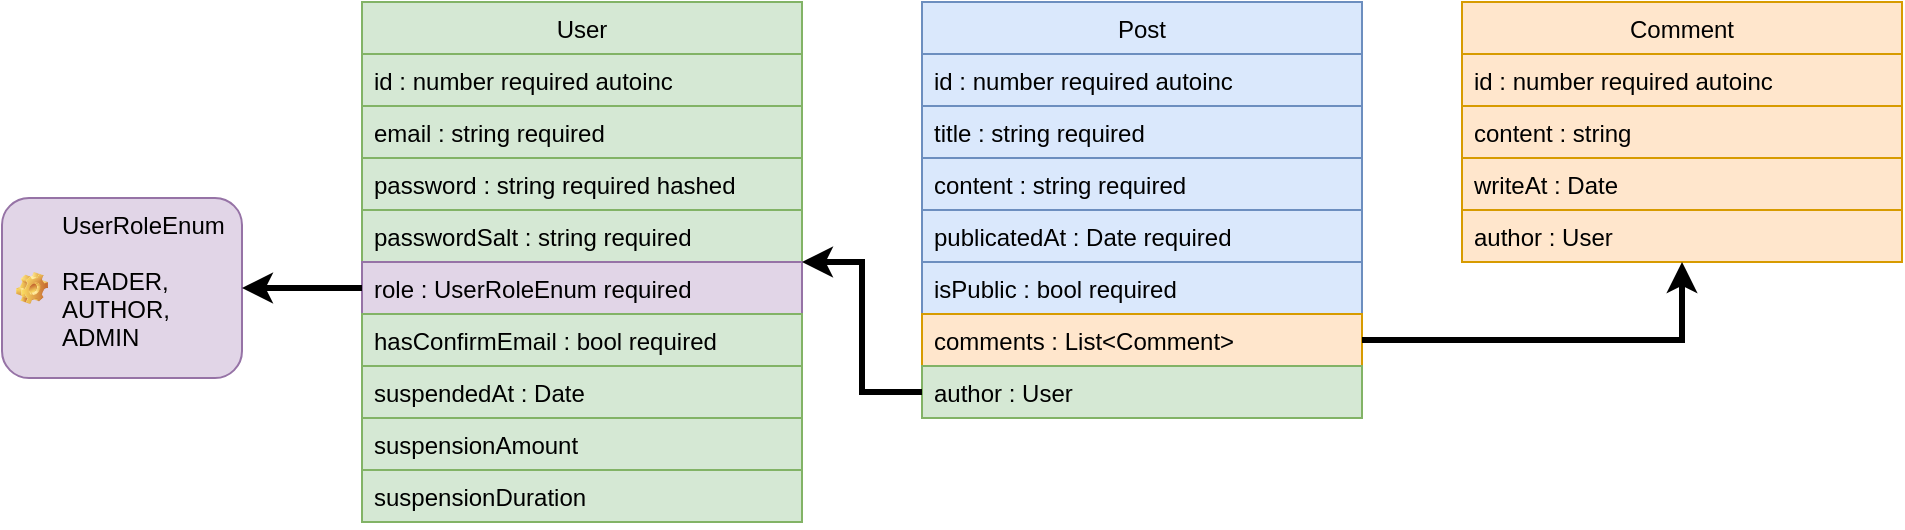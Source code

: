 <mxfile version="17.1.2" type="device"><diagram id="ZAT42v0xHdvaXWd3gCpn" name="Page-1"><mxGraphModel dx="1609" dy="449" grid="1" gridSize="10" guides="1" tooltips="1" connect="1" arrows="1" fold="1" page="1" pageScale="1" pageWidth="827" pageHeight="1169" math="0" shadow="0"><root><mxCell id="0"/><mxCell id="1" parent="0"/><mxCell id="Df4v-tLGyBBNyDwsTaLL-1" value="User" style="swimlane;fontStyle=0;childLayout=stackLayout;horizontal=1;startSize=26;fillColor=#d5e8d4;horizontalStack=0;resizeParent=1;resizeParentMax=0;resizeLast=0;collapsible=1;marginBottom=0;strokeColor=#82b366;" vertex="1" parent="1"><mxGeometry x="110" y="140" width="220" height="260" as="geometry"/></mxCell><mxCell id="Df4v-tLGyBBNyDwsTaLL-2" value="id : number required autoinc " style="text;strokeColor=#82b366;fillColor=#d5e8d4;align=left;verticalAlign=top;spacingLeft=4;spacingRight=4;overflow=hidden;rotatable=0;points=[[0,0.5],[1,0.5]];portConstraint=eastwest;" vertex="1" parent="Df4v-tLGyBBNyDwsTaLL-1"><mxGeometry y="26" width="220" height="26" as="geometry"/></mxCell><mxCell id="Df4v-tLGyBBNyDwsTaLL-3" value="email : string required" style="text;strokeColor=#82b366;fillColor=#d5e8d4;align=left;verticalAlign=top;spacingLeft=4;spacingRight=4;overflow=hidden;rotatable=0;points=[[0,0.5],[1,0.5]];portConstraint=eastwest;" vertex="1" parent="Df4v-tLGyBBNyDwsTaLL-1"><mxGeometry y="52" width="220" height="26" as="geometry"/></mxCell><mxCell id="Df4v-tLGyBBNyDwsTaLL-6" value="password : string required hashed" style="text;strokeColor=#82b366;fillColor=#d5e8d4;align=left;verticalAlign=top;spacingLeft=4;spacingRight=4;overflow=hidden;rotatable=0;points=[[0,0.5],[1,0.5]];portConstraint=eastwest;" vertex="1" parent="Df4v-tLGyBBNyDwsTaLL-1"><mxGeometry y="78" width="220" height="26" as="geometry"/></mxCell><mxCell id="Df4v-tLGyBBNyDwsTaLL-7" value="passwordSalt : string required" style="text;strokeColor=#82b366;fillColor=#d5e8d4;align=left;verticalAlign=top;spacingLeft=4;spacingRight=4;overflow=hidden;rotatable=0;points=[[0,0.5],[1,0.5]];portConstraint=eastwest;" vertex="1" parent="Df4v-tLGyBBNyDwsTaLL-1"><mxGeometry y="104" width="220" height="26" as="geometry"/></mxCell><mxCell id="Df4v-tLGyBBNyDwsTaLL-8" value="role : UserRoleEnum required" style="text;strokeColor=#9673a6;fillColor=#e1d5e7;align=left;verticalAlign=top;spacingLeft=4;spacingRight=4;overflow=hidden;rotatable=0;points=[[0,0.5],[1,0.5]];portConstraint=eastwest;" vertex="1" parent="Df4v-tLGyBBNyDwsTaLL-1"><mxGeometry y="130" width="220" height="26" as="geometry"/></mxCell><mxCell id="Df4v-tLGyBBNyDwsTaLL-4" value="hasConfirmEmail : bool required" style="text;strokeColor=#82b366;fillColor=#d5e8d4;align=left;verticalAlign=top;spacingLeft=4;spacingRight=4;overflow=hidden;rotatable=0;points=[[0,0.5],[1,0.5]];portConstraint=eastwest;" vertex="1" parent="Df4v-tLGyBBNyDwsTaLL-1"><mxGeometry y="156" width="220" height="26" as="geometry"/></mxCell><mxCell id="Df4v-tLGyBBNyDwsTaLL-9" value="suspendedAt : Date" style="text;strokeColor=#82b366;fillColor=#d5e8d4;align=left;verticalAlign=top;spacingLeft=4;spacingRight=4;overflow=hidden;rotatable=0;points=[[0,0.5],[1,0.5]];portConstraint=eastwest;" vertex="1" parent="Df4v-tLGyBBNyDwsTaLL-1"><mxGeometry y="182" width="220" height="26" as="geometry"/></mxCell><mxCell id="Df4v-tLGyBBNyDwsTaLL-10" value="suspensionAmount" style="text;strokeColor=#82b366;fillColor=#d5e8d4;align=left;verticalAlign=top;spacingLeft=4;spacingRight=4;overflow=hidden;rotatable=0;points=[[0,0.5],[1,0.5]];portConstraint=eastwest;" vertex="1" parent="Df4v-tLGyBBNyDwsTaLL-1"><mxGeometry y="208" width="220" height="26" as="geometry"/></mxCell><mxCell id="Df4v-tLGyBBNyDwsTaLL-11" value="suspensionDuration" style="text;strokeColor=#82b366;fillColor=#d5e8d4;align=left;verticalAlign=top;spacingLeft=4;spacingRight=4;overflow=hidden;rotatable=0;points=[[0,0.5],[1,0.5]];portConstraint=eastwest;" vertex="1" parent="Df4v-tLGyBBNyDwsTaLL-1"><mxGeometry y="234" width="220" height="26" as="geometry"/></mxCell><mxCell id="Df4v-tLGyBBNyDwsTaLL-5" value="UserRoleEnum&#10;&#10;READER,&#10;AUTHOR,&#10;ADMIN" style="label;fontStyle=0;strokeColor=#9673a6;fillColor=#e1d5e7;align=left;verticalAlign=top;overflow=hidden;spacingLeft=28;spacingRight=4;rotatable=0;points=[[0,0.5],[1,0.5]];portConstraint=eastwest;imageWidth=16;imageHeight=16;image=img/clipart/Gear_128x128.png" vertex="1" parent="1"><mxGeometry x="-70" y="238" width="120" height="90" as="geometry"/></mxCell><mxCell id="Df4v-tLGyBBNyDwsTaLL-12" style="edgeStyle=orthogonalEdgeStyle;rounded=0;orthogonalLoop=1;jettySize=auto;html=1;strokeWidth=3;fillColor=#d5e8d4;strokeColor=#000000;" edge="1" parent="1" source="Df4v-tLGyBBNyDwsTaLL-8" target="Df4v-tLGyBBNyDwsTaLL-5"><mxGeometry relative="1" as="geometry"/></mxCell><mxCell id="Df4v-tLGyBBNyDwsTaLL-13" value="Post" style="swimlane;fontStyle=0;childLayout=stackLayout;horizontal=1;startSize=26;fillColor=#dae8fc;horizontalStack=0;resizeParent=1;resizeParentMax=0;resizeLast=0;collapsible=1;marginBottom=0;strokeColor=#6c8ebf;" vertex="1" parent="1"><mxGeometry x="390" y="140" width="220" height="208" as="geometry"/></mxCell><mxCell id="Df4v-tLGyBBNyDwsTaLL-14" value="id : number required autoinc " style="text;strokeColor=#6c8ebf;fillColor=#dae8fc;align=left;verticalAlign=top;spacingLeft=4;spacingRight=4;overflow=hidden;rotatable=0;points=[[0,0.5],[1,0.5]];portConstraint=eastwest;" vertex="1" parent="Df4v-tLGyBBNyDwsTaLL-13"><mxGeometry y="26" width="220" height="26" as="geometry"/></mxCell><mxCell id="Df4v-tLGyBBNyDwsTaLL-15" value="title : string required" style="text;strokeColor=#6c8ebf;fillColor=#dae8fc;align=left;verticalAlign=top;spacingLeft=4;spacingRight=4;overflow=hidden;rotatable=0;points=[[0,0.5],[1,0.5]];portConstraint=eastwest;" vertex="1" parent="Df4v-tLGyBBNyDwsTaLL-13"><mxGeometry y="52" width="220" height="26" as="geometry"/></mxCell><mxCell id="Df4v-tLGyBBNyDwsTaLL-16" value="content : string required" style="text;strokeColor=#6c8ebf;fillColor=#dae8fc;align=left;verticalAlign=top;spacingLeft=4;spacingRight=4;overflow=hidden;rotatable=0;points=[[0,0.5],[1,0.5]];portConstraint=eastwest;" vertex="1" parent="Df4v-tLGyBBNyDwsTaLL-13"><mxGeometry y="78" width="220" height="26" as="geometry"/></mxCell><mxCell id="Df4v-tLGyBBNyDwsTaLL-17" value="publicatedAt : Date required" style="text;strokeColor=#6c8ebf;fillColor=#dae8fc;align=left;verticalAlign=top;spacingLeft=4;spacingRight=4;overflow=hidden;rotatable=0;points=[[0,0.5],[1,0.5]];portConstraint=eastwest;" vertex="1" parent="Df4v-tLGyBBNyDwsTaLL-13"><mxGeometry y="104" width="220" height="26" as="geometry"/></mxCell><mxCell id="Df4v-tLGyBBNyDwsTaLL-18" value="isPublic : bool required" style="text;strokeColor=#6c8ebf;fillColor=#dae8fc;align=left;verticalAlign=top;spacingLeft=4;spacingRight=4;overflow=hidden;rotatable=0;points=[[0,0.5],[1,0.5]];portConstraint=eastwest;" vertex="1" parent="Df4v-tLGyBBNyDwsTaLL-13"><mxGeometry y="130" width="220" height="26" as="geometry"/></mxCell><mxCell id="Df4v-tLGyBBNyDwsTaLL-19" value="comments : List&lt;Comment&gt;" style="text;strokeColor=#d79b00;fillColor=#ffe6cc;align=left;verticalAlign=top;spacingLeft=4;spacingRight=4;overflow=hidden;rotatable=0;points=[[0,0.5],[1,0.5]];portConstraint=eastwest;" vertex="1" parent="Df4v-tLGyBBNyDwsTaLL-13"><mxGeometry y="156" width="220" height="26" as="geometry"/></mxCell><mxCell id="Df4v-tLGyBBNyDwsTaLL-23" value="author : User" style="text;strokeColor=#82b366;fillColor=#d5e8d4;align=left;verticalAlign=top;spacingLeft=4;spacingRight=4;overflow=hidden;rotatable=0;points=[[0,0.5],[1,0.5]];portConstraint=eastwest;" vertex="1" parent="Df4v-tLGyBBNyDwsTaLL-13"><mxGeometry y="182" width="220" height="26" as="geometry"/></mxCell><mxCell id="Df4v-tLGyBBNyDwsTaLL-24" value="Comment" style="swimlane;fontStyle=0;childLayout=stackLayout;horizontal=1;startSize=26;fillColor=#ffe6cc;horizontalStack=0;resizeParent=1;resizeParentMax=0;resizeLast=0;collapsible=1;marginBottom=0;strokeColor=#d79b00;" vertex="1" parent="1"><mxGeometry x="660" y="140" width="220" height="130" as="geometry"/></mxCell><mxCell id="Df4v-tLGyBBNyDwsTaLL-25" value="id : number required autoinc " style="text;strokeColor=#d79b00;fillColor=#ffe6cc;align=left;verticalAlign=top;spacingLeft=4;spacingRight=4;overflow=hidden;rotatable=0;points=[[0,0.5],[1,0.5]];portConstraint=eastwest;" vertex="1" parent="Df4v-tLGyBBNyDwsTaLL-24"><mxGeometry y="26" width="220" height="26" as="geometry"/></mxCell><mxCell id="Df4v-tLGyBBNyDwsTaLL-26" value="content : string" style="text;strokeColor=#d79b00;fillColor=#ffe6cc;align=left;verticalAlign=top;spacingLeft=4;spacingRight=4;overflow=hidden;rotatable=0;points=[[0,0.5],[1,0.5]];portConstraint=eastwest;" vertex="1" parent="Df4v-tLGyBBNyDwsTaLL-24"><mxGeometry y="52" width="220" height="26" as="geometry"/></mxCell><mxCell id="Df4v-tLGyBBNyDwsTaLL-27" value="writeAt : Date" style="text;strokeColor=#d79b00;fillColor=#ffe6cc;align=left;verticalAlign=top;spacingLeft=4;spacingRight=4;overflow=hidden;rotatable=0;points=[[0,0.5],[1,0.5]];portConstraint=eastwest;" vertex="1" parent="Df4v-tLGyBBNyDwsTaLL-24"><mxGeometry y="78" width="220" height="26" as="geometry"/></mxCell><mxCell id="Df4v-tLGyBBNyDwsTaLL-28" value="author : User" style="text;strokeColor=#d79b00;fillColor=#ffe6cc;align=left;verticalAlign=top;spacingLeft=4;spacingRight=4;overflow=hidden;rotatable=0;points=[[0,0.5],[1,0.5]];portConstraint=eastwest;" vertex="1" parent="Df4v-tLGyBBNyDwsTaLL-24"><mxGeometry y="104" width="220" height="26" as="geometry"/></mxCell><mxCell id="Df4v-tLGyBBNyDwsTaLL-34" style="edgeStyle=orthogonalEdgeStyle;rounded=0;orthogonalLoop=1;jettySize=auto;html=1;strokeColor=#000000;strokeWidth=3;" edge="1" parent="1" source="Df4v-tLGyBBNyDwsTaLL-19" target="Df4v-tLGyBBNyDwsTaLL-24"><mxGeometry relative="1" as="geometry"/></mxCell><mxCell id="Df4v-tLGyBBNyDwsTaLL-35" style="edgeStyle=orthogonalEdgeStyle;rounded=0;orthogonalLoop=1;jettySize=auto;html=1;strokeColor=#000000;strokeWidth=3;" edge="1" parent="1" source="Df4v-tLGyBBNyDwsTaLL-23" target="Df4v-tLGyBBNyDwsTaLL-1"><mxGeometry relative="1" as="geometry"/></mxCell></root></mxGraphModel></diagram></mxfile>
